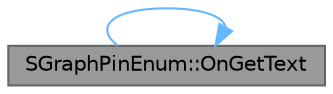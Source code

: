 digraph "SGraphPinEnum::OnGetText"
{
 // INTERACTIVE_SVG=YES
 // LATEX_PDF_SIZE
  bgcolor="transparent";
  edge [fontname=Helvetica,fontsize=10,labelfontname=Helvetica,labelfontsize=10];
  node [fontname=Helvetica,fontsize=10,shape=box,height=0.2,width=0.4];
  rankdir="LR";
  Node1 [id="Node000001",label="SGraphPinEnum::OnGetText",height=0.2,width=0.4,color="gray40", fillcolor="grey60", style="filled", fontcolor="black",tooltip="Function to get current string associated with the combo box selection."];
  Node1 -> Node1 [id="edge1_Node000001_Node000001",color="steelblue1",style="solid",tooltip=" "];
}
